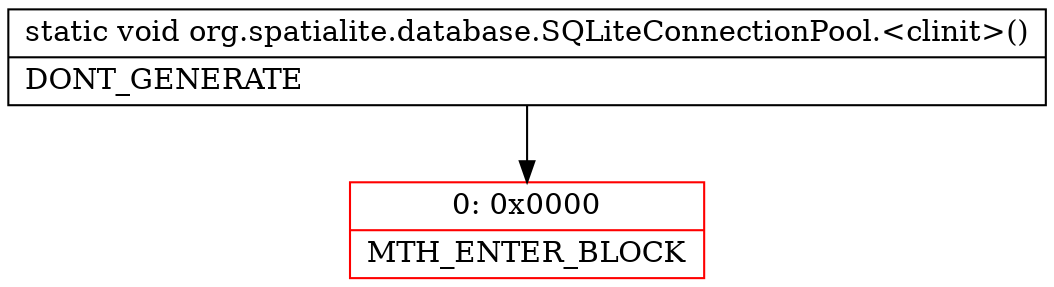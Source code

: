 digraph "CFG fororg.spatialite.database.SQLiteConnectionPool.\<clinit\>()V" {
subgraph cluster_Region_520427101 {
label = "R(0)";
node [shape=record,color=blue];
}
Node_0 [shape=record,color=red,label="{0\:\ 0x0000|MTH_ENTER_BLOCK\l}"];
MethodNode[shape=record,label="{static void org.spatialite.database.SQLiteConnectionPool.\<clinit\>()  | DONT_GENERATE\l}"];
MethodNode -> Node_0;
}

